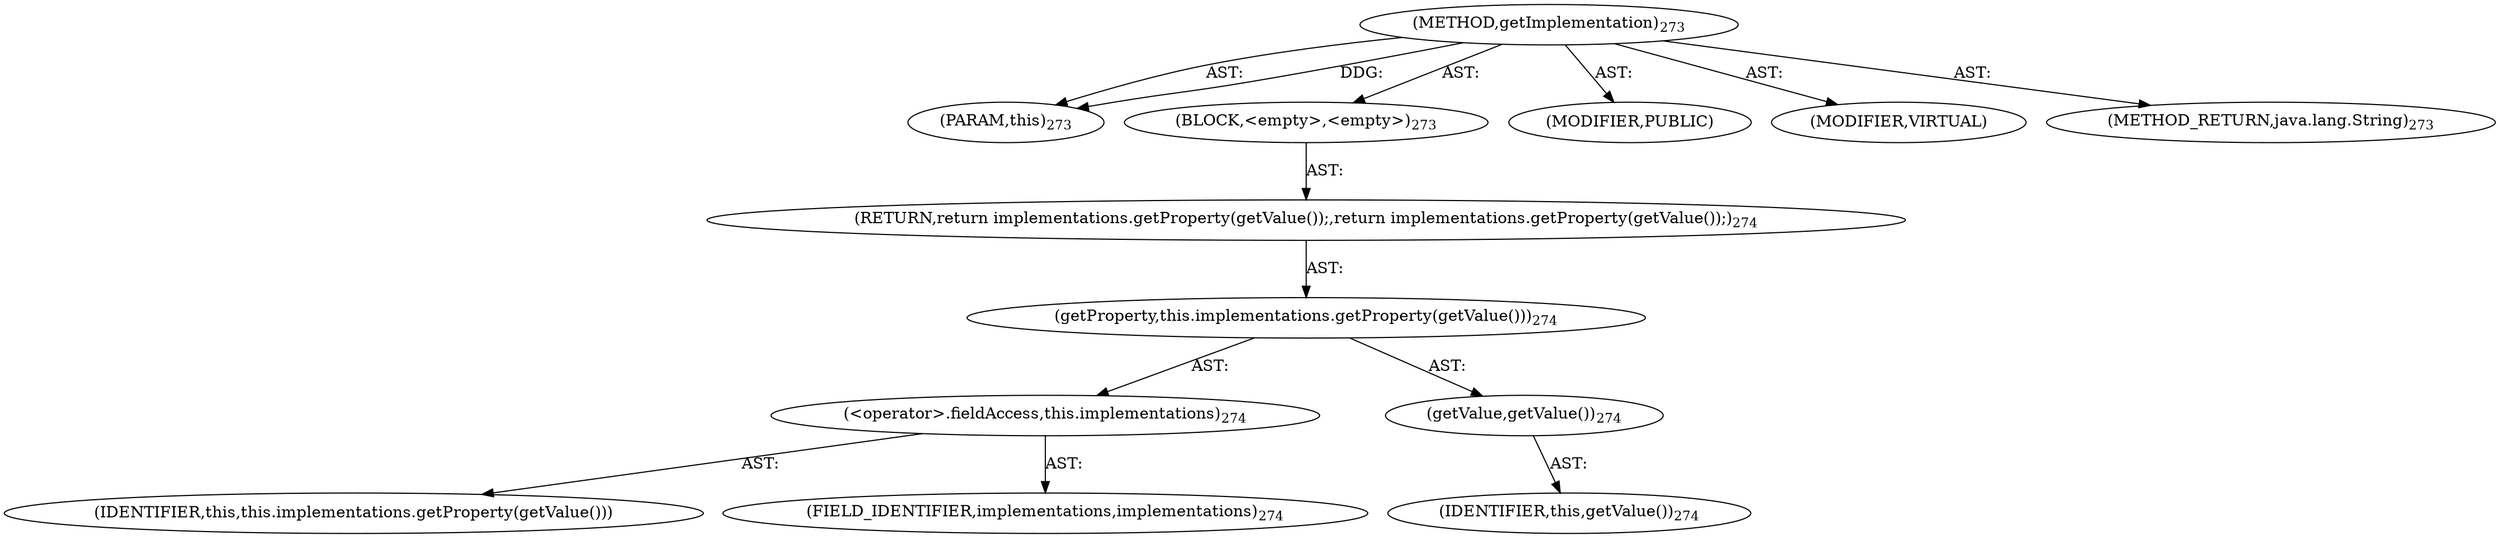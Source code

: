digraph "getImplementation" {  
"111669149709" [label = <(METHOD,getImplementation)<SUB>273</SUB>> ]
"115964117002" [label = <(PARAM,this)<SUB>273</SUB>> ]
"25769803819" [label = <(BLOCK,&lt;empty&gt;,&lt;empty&gt;)<SUB>273</SUB>> ]
"146028888069" [label = <(RETURN,return implementations.getProperty(getValue());,return implementations.getProperty(getValue());)<SUB>274</SUB>> ]
"30064771244" [label = <(getProperty,this.implementations.getProperty(getValue()))<SUB>274</SUB>> ]
"30064771245" [label = <(&lt;operator&gt;.fieldAccess,this.implementations)<SUB>274</SUB>> ]
"68719476858" [label = <(IDENTIFIER,this,this.implementations.getProperty(getValue()))> ]
"55834574891" [label = <(FIELD_IDENTIFIER,implementations,implementations)<SUB>274</SUB>> ]
"30064771246" [label = <(getValue,getValue())<SUB>274</SUB>> ]
"68719476774" [label = <(IDENTIFIER,this,getValue())<SUB>274</SUB>> ]
"133143986208" [label = <(MODIFIER,PUBLIC)> ]
"133143986209" [label = <(MODIFIER,VIRTUAL)> ]
"128849018893" [label = <(METHOD_RETURN,java.lang.String)<SUB>273</SUB>> ]
  "111669149709" -> "115964117002"  [ label = "AST: "] 
  "111669149709" -> "25769803819"  [ label = "AST: "] 
  "111669149709" -> "133143986208"  [ label = "AST: "] 
  "111669149709" -> "133143986209"  [ label = "AST: "] 
  "111669149709" -> "128849018893"  [ label = "AST: "] 
  "25769803819" -> "146028888069"  [ label = "AST: "] 
  "146028888069" -> "30064771244"  [ label = "AST: "] 
  "30064771244" -> "30064771245"  [ label = "AST: "] 
  "30064771244" -> "30064771246"  [ label = "AST: "] 
  "30064771245" -> "68719476858"  [ label = "AST: "] 
  "30064771245" -> "55834574891"  [ label = "AST: "] 
  "30064771246" -> "68719476774"  [ label = "AST: "] 
  "111669149709" -> "115964117002"  [ label = "DDG: "] 
}
